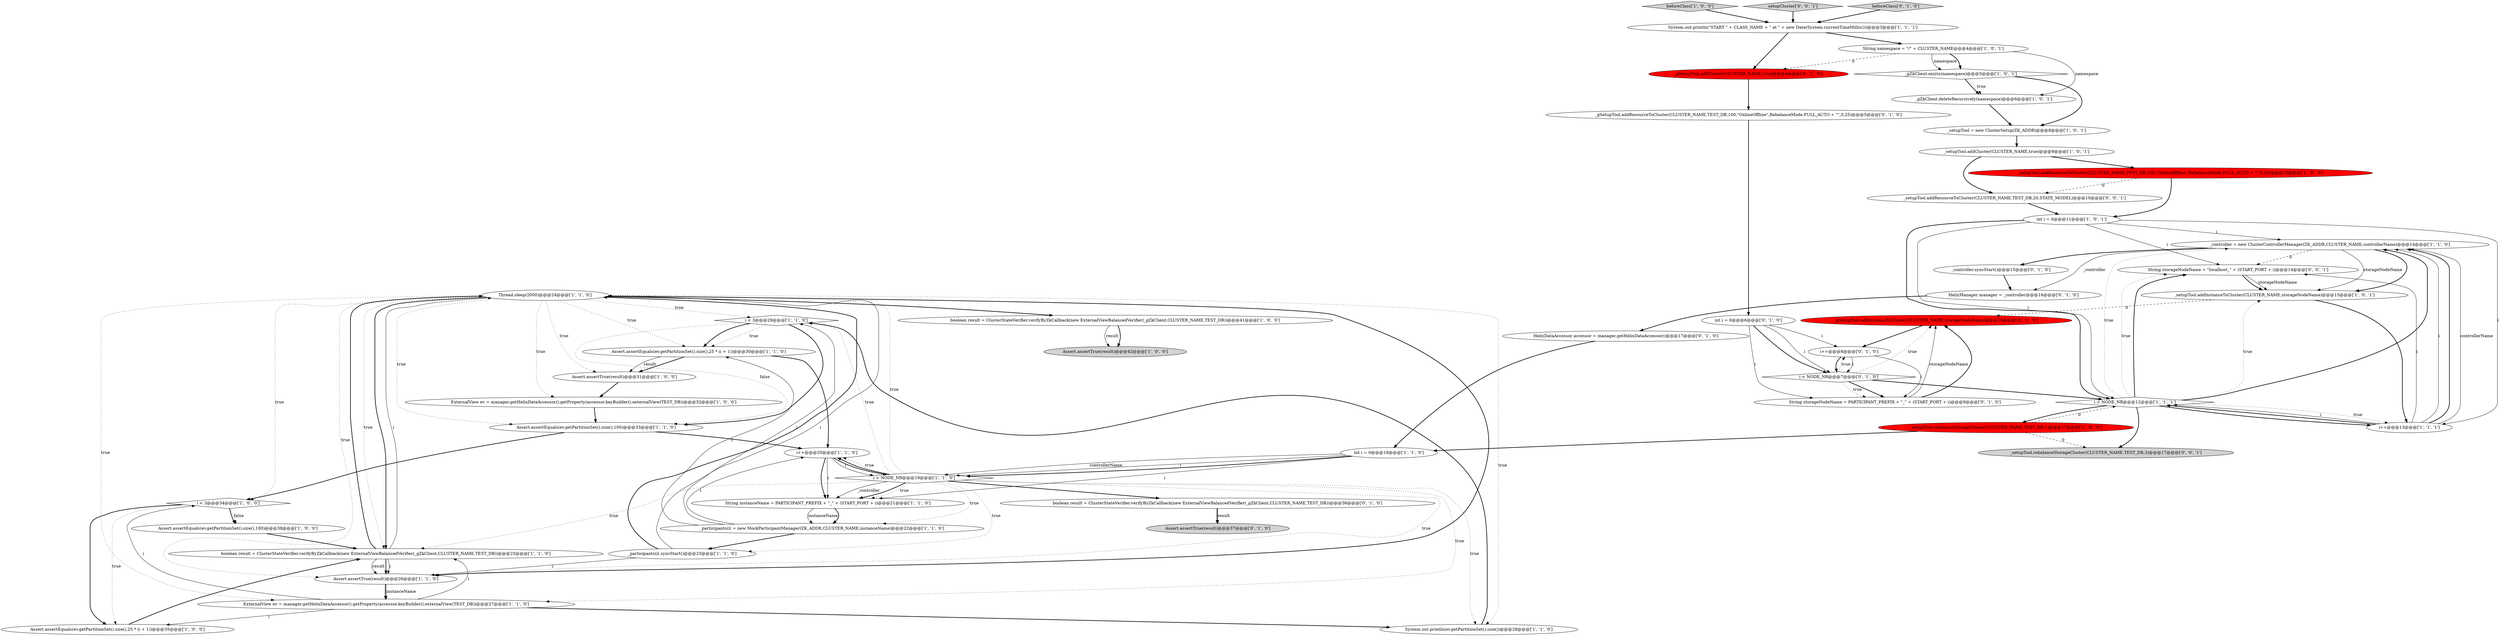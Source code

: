 digraph {
7 [style = filled, label = "Thread.sleep(2000)@@@24@@@['1', '1', '0']", fillcolor = white, shape = ellipse image = "AAA0AAABBB1BBB"];
9 [style = filled, label = "_gZkClient.deleteRecursively(namespace)@@@6@@@['1', '0', '1']", fillcolor = white, shape = ellipse image = "AAA0AAABBB1BBB"];
32 [style = filled, label = "int i = 0@@@18@@@['1', '1', '0']", fillcolor = white, shape = ellipse image = "AAA0AAABBB1BBB"];
30 [style = filled, label = "Assert.assertEquals(ev.getPartitionSet().size(),100)@@@38@@@['1', '0', '0']", fillcolor = white, shape = ellipse image = "AAA0AAABBB1BBB"];
13 [style = filled, label = "i < 3@@@29@@@['1', '1', '0']", fillcolor = white, shape = diamond image = "AAA0AAABBB1BBB"];
24 [style = filled, label = "Assert.assertTrue(result)@@@26@@@['1', '1', '0']", fillcolor = white, shape = ellipse image = "AAA0AAABBB1BBB"];
35 [style = filled, label = "Assert.assertTrue(result)@@@37@@@['0', '1', '0']", fillcolor = lightgray, shape = ellipse image = "AAA0AAABBB2BBB"];
14 [style = filled, label = "boolean result = ClusterStateVerifier.verifyByZkCallback(new ExternalViewBalancedVerifier(_gZkClient,CLUSTER_NAME,TEST_DB))@@@25@@@['1', '1', '0']", fillcolor = white, shape = ellipse image = "AAA0AAABBB1BBB"];
43 [style = filled, label = "_gSetupTool.addInstanceToCluster(CLUSTER_NAME,storageNodeName)@@@10@@@['0', '1', '0']", fillcolor = red, shape = ellipse image = "AAA1AAABBB2BBB"];
49 [style = filled, label = "String storageNodeName = \"localhost_\" + (START_PORT + i)@@@14@@@['0', '0', '1']", fillcolor = white, shape = ellipse image = "AAA0AAABBB3BBB"];
0 [style = filled, label = "Assert.assertEquals(ev.getPartitionSet().size(),25 * (i + 1))@@@30@@@['1', '1', '0']", fillcolor = white, shape = ellipse image = "AAA0AAABBB1BBB"];
47 [style = filled, label = "boolean result = ClusterStateVerifier.verifyByZkCallback(new ExternalViewBalancedVerifier(_gZkClient,CLUSTER_NAME,TEST_DB))@@@36@@@['0', '1', '0']", fillcolor = white, shape = ellipse image = "AAA0AAABBB2BBB"];
38 [style = filled, label = "_gSetupTool.addCluster(CLUSTER_NAME,true)@@@4@@@['0', '1', '0']", fillcolor = red, shape = ellipse image = "AAA1AAABBB2BBB"];
51 [style = filled, label = "_setupTool.rebalanceStorageCluster(CLUSTER_NAME,TEST_DB,3)@@@17@@@['0', '0', '1']", fillcolor = lightgray, shape = ellipse image = "AAA0AAABBB3BBB"];
33 [style = filled, label = "Assert.assertTrue(result)@@@42@@@['1', '0', '0']", fillcolor = lightgray, shape = ellipse image = "AAA0AAABBB1BBB"];
45 [style = filled, label = "HelixManager manager = _controller@@@16@@@['0', '1', '0']", fillcolor = white, shape = ellipse image = "AAA0AAABBB2BBB"];
28 [style = filled, label = "_participants(i( = new MockParticipantManager(ZK_ADDR,CLUSTER_NAME,instanceName)@@@22@@@['1', '1', '0']", fillcolor = white, shape = ellipse image = "AAA0AAABBB1BBB"];
6 [style = filled, label = "beforeClass['1', '0', '0']", fillcolor = lightgray, shape = diamond image = "AAA0AAABBB1BBB"];
15 [style = filled, label = "_setupTool.addInstanceToCluster(CLUSTER_NAME,storageNodeName)@@@15@@@['1', '0', '1']", fillcolor = white, shape = ellipse image = "AAA0AAABBB1BBB"];
39 [style = filled, label = "i++@@@8@@@['0', '1', '0']", fillcolor = white, shape = ellipse image = "AAA0AAABBB2BBB"];
21 [style = filled, label = "String namespace = \"/\" + CLUSTER_NAME@@@4@@@['1', '0', '1']", fillcolor = white, shape = ellipse image = "AAA0AAABBB1BBB"];
50 [style = filled, label = "_setupTool.addResourceToCluster(CLUSTER_NAME,TEST_DB,20,STATE_MODEL)@@@10@@@['0', '0', '1']", fillcolor = white, shape = ellipse image = "AAA0AAABBB3BBB"];
25 [style = filled, label = "Assert.assertTrue(result)@@@31@@@['1', '0', '0']", fillcolor = white, shape = ellipse image = "AAA0AAABBB1BBB"];
19 [style = filled, label = "_setupTool.addCluster(CLUSTER_NAME,true)@@@9@@@['1', '0', '1']", fillcolor = white, shape = ellipse image = "AAA0AAABBB1BBB"];
42 [style = filled, label = "_gSetupTool.addResourceToCluster(CLUSTER_NAME,TEST_DB,100,\"OnlineOffline\",RebalanceMode.FULL_AUTO + \"\",0,25)@@@5@@@['0', '1', '0']", fillcolor = white, shape = ellipse image = "AAA0AAABBB2BBB"];
8 [style = filled, label = "i < NODE_NR@@@19@@@['1', '1', '0']", fillcolor = white, shape = diamond image = "AAA0AAABBB1BBB"];
11 [style = filled, label = "i < 3@@@34@@@['1', '0', '0']", fillcolor = white, shape = diamond image = "AAA0AAABBB1BBB"];
34 [style = filled, label = "i++@@@20@@@['1', '1', '0']", fillcolor = white, shape = ellipse image = "AAA0AAABBB1BBB"];
44 [style = filled, label = "String storageNodeName = PARTICIPANT_PREFIX + \"_\" + (START_PORT + i)@@@9@@@['0', '1', '0']", fillcolor = white, shape = ellipse image = "AAA0AAABBB2BBB"];
31 [style = filled, label = "_controller = new ClusterControllerManager(ZK_ADDR,CLUSTER_NAME,controllerName)@@@14@@@['1', '1', '0']", fillcolor = white, shape = ellipse image = "AAA0AAABBB1BBB"];
26 [style = filled, label = "Assert.assertEquals(ev.getPartitionSet().size(),100)@@@33@@@['1', '1', '0']", fillcolor = white, shape = ellipse image = "AAA0AAABBB1BBB"];
3 [style = filled, label = "ExternalView ev = manager.getHelixDataAccessor().getProperty(accessor.keyBuilder().externalView(TEST_DB))@@@27@@@['1', '1', '0']", fillcolor = white, shape = ellipse image = "AAA0AAABBB1BBB"];
27 [style = filled, label = "System.out.println(\"START \" + CLASS_NAME + \" at \" + new Date(System.currentTimeMillis()))@@@3@@@['1', '1', '1']", fillcolor = white, shape = ellipse image = "AAA0AAABBB1BBB"];
4 [style = filled, label = "ExternalView ev = manager.getHelixDataAccessor().getProperty(accessor.keyBuilder().externalView(TEST_DB))@@@32@@@['1', '0', '0']", fillcolor = white, shape = ellipse image = "AAA0AAABBB1BBB"];
37 [style = filled, label = "HelixDataAccessor accessor = manager.getHelixDataAccessor()@@@17@@@['0', '1', '0']", fillcolor = white, shape = ellipse image = "AAA0AAABBB2BBB"];
48 [style = filled, label = "setupCluster['0', '0', '1']", fillcolor = lightgray, shape = diamond image = "AAA0AAABBB3BBB"];
17 [style = filled, label = "_gZkClient.exists(namespace)@@@5@@@['1', '0', '1']", fillcolor = white, shape = diamond image = "AAA0AAABBB1BBB"];
5 [style = filled, label = "i < NODE_NR@@@12@@@['1', '1', '1']", fillcolor = white, shape = diamond image = "AAA0AAABBB1BBB"];
20 [style = filled, label = "String instanceName = PARTICIPANT_PREFIX + \"_\" + (START_PORT + i)@@@21@@@['1', '1', '0']", fillcolor = white, shape = ellipse image = "AAA0AAABBB1BBB"];
10 [style = filled, label = "System.out.println(ev.getPartitionSet().size())@@@28@@@['1', '1', '0']", fillcolor = white, shape = ellipse image = "AAA0AAABBB1BBB"];
12 [style = filled, label = "int i = 0@@@11@@@['1', '0', '1']", fillcolor = white, shape = ellipse image = "AAA0AAABBB1BBB"];
16 [style = filled, label = "boolean result = ClusterStateVerifier.verifyByZkCallback(new ExternalViewBalancedVerifier(_gZkClient,CLUSTER_NAME,TEST_DB))@@@41@@@['1', '0', '0']", fillcolor = white, shape = ellipse image = "AAA0AAABBB1BBB"];
1 [style = filled, label = "_participants(i(.syncStart()@@@23@@@['1', '1', '0']", fillcolor = white, shape = ellipse image = "AAA0AAABBB1BBB"];
23 [style = filled, label = "_setupTool.rebalanceStorageCluster(CLUSTER_NAME,TEST_DB,1)@@@17@@@['1', '0', '0']", fillcolor = red, shape = ellipse image = "AAA1AAABBB1BBB"];
46 [style = filled, label = "i < NODE_NR@@@7@@@['0', '1', '0']", fillcolor = white, shape = diamond image = "AAA0AAABBB2BBB"];
2 [style = filled, label = "_setupTool = new ClusterSetup(ZK_ADDR)@@@8@@@['1', '0', '1']", fillcolor = white, shape = ellipse image = "AAA0AAABBB1BBB"];
29 [style = filled, label = "i++@@@13@@@['1', '1', '1']", fillcolor = white, shape = ellipse image = "AAA0AAABBB1BBB"];
22 [style = filled, label = "Assert.assertEquals(ev.getPartitionSet().size(),25 * (i + 1))@@@35@@@['1', '0', '0']", fillcolor = white, shape = ellipse image = "AAA0AAABBB1BBB"];
41 [style = filled, label = "_controller.syncStart()@@@15@@@['0', '1', '0']", fillcolor = white, shape = ellipse image = "AAA0AAABBB2BBB"];
36 [style = filled, label = "beforeClass['0', '1', '0']", fillcolor = lightgray, shape = diamond image = "AAA0AAABBB2BBB"];
40 [style = filled, label = "int i = 0@@@6@@@['0', '1', '0']", fillcolor = white, shape = ellipse image = "AAA0AAABBB2BBB"];
18 [style = filled, label = "_setupTool.addResourceToCluster(CLUSTER_NAME,TEST_DB,100,\"OnlineOffline\",RebalanceMode.FULL_AUTO + \"\",0,25)@@@10@@@['1', '0', '0']", fillcolor = red, shape = ellipse image = "AAA1AAABBB1BBB"];
39->44 [style = solid, label="i"];
14->24 [style = bold, label=""];
12->29 [style = solid, label="i"];
8->28 [style = dotted, label="true"];
27->38 [style = bold, label=""];
29->5 [style = bold, label=""];
3->22 [style = solid, label="i"];
1->24 [style = solid, label="i"];
12->5 [style = bold, label=""];
34->20 [style = bold, label=""];
14->7 [style = solid, label="i"];
20->28 [style = solid, label="instanceName"];
46->5 [style = bold, label=""];
23->5 [style = dashed, label="0"];
23->51 [style = dashed, label="0"];
17->9 [style = bold, label=""];
26->34 [style = bold, label=""];
29->31 [style = solid, label="i"];
29->5 [style = solid, label="i"];
38->42 [style = bold, label=""];
48->27 [style = bold, label=""];
26->11 [style = bold, label=""];
14->7 [style = bold, label=""];
7->14 [style = bold, label=""];
5->49 [style = bold, label=""];
8->20 [style = bold, label=""];
0->25 [style = bold, label=""];
39->46 [style = solid, label="i"];
7->16 [style = bold, label=""];
50->12 [style = bold, label=""];
8->47 [style = bold, label=""];
37->32 [style = bold, label=""];
30->14 [style = bold, label=""];
41->45 [style = bold, label=""];
40->44 [style = solid, label="i"];
8->20 [style = dotted, label="true"];
3->14 [style = solid, label="i"];
5->29 [style = dotted, label="true"];
13->26 [style = dotted, label="false"];
31->15 [style = solid, label="storageNodeName"];
44->43 [style = solid, label="storageNodeName"];
12->31 [style = solid, label="i"];
12->49 [style = solid, label="i"];
28->0 [style = solid, label="i"];
5->29 [style = bold, label=""];
8->34 [style = bold, label=""];
19->18 [style = bold, label=""];
29->49 [style = solid, label="i"];
7->10 [style = dotted, label="true"];
40->39 [style = solid, label="i"];
5->23 [style = bold, label=""];
9->2 [style = bold, label=""];
7->13 [style = dotted, label="true"];
49->15 [style = solid, label="storageNodeName"];
5->49 [style = dotted, label="true"];
18->12 [style = bold, label=""];
21->9 [style = solid, label="namespace"];
8->7 [style = dotted, label="true"];
34->8 [style = bold, label=""];
42->40 [style = bold, label=""];
8->34 [style = dotted, label="true"];
32->8 [style = solid, label="i"];
3->10 [style = bold, label=""];
0->34 [style = bold, label=""];
7->24 [style = bold, label=""];
17->2 [style = bold, label=""];
14->24 [style = solid, label="i"];
16->33 [style = bold, label=""];
13->0 [style = dotted, label="true"];
8->14 [style = dotted, label="true"];
31->41 [style = bold, label=""];
22->14 [style = bold, label=""];
24->3 [style = bold, label=""];
11->30 [style = bold, label=""];
15->29 [style = bold, label=""];
31->49 [style = dashed, label="0"];
13->0 [style = bold, label=""];
46->44 [style = bold, label=""];
16->33 [style = solid, label="result"];
39->46 [style = bold, label=""];
40->46 [style = solid, label="i"];
5->31 [style = dotted, label="true"];
34->8 [style = solid, label="i"];
7->26 [style = dotted, label="true"];
23->32 [style = bold, label=""];
15->43 [style = dashed, label="0"];
21->38 [style = dashed, label="0"];
19->50 [style = bold, label=""];
7->0 [style = dotted, label="true"];
14->24 [style = solid, label="result"];
1->7 [style = bold, label=""];
5->15 [style = dotted, label="true"];
8->3 [style = dotted, label="true"];
8->24 [style = dotted, label="true"];
6->27 [style = bold, label=""];
32->8 [style = bold, label=""];
32->20 [style = solid, label="i"];
24->3 [style = solid, label="instanceName"];
7->11 [style = dotted, label="true"];
10->13 [style = bold, label=""];
28->13 [style = solid, label="i"];
13->26 [style = bold, label=""];
31->45 [style = solid, label="_controller"];
11->22 [style = bold, label=""];
49->15 [style = bold, label=""];
8->13 [style = dotted, label="true"];
27->21 [style = bold, label=""];
43->39 [style = bold, label=""];
11->30 [style = dotted, label="false"];
32->8 [style = solid, label="controllerName"];
2->19 [style = bold, label=""];
5->51 [style = bold, label=""];
47->35 [style = solid, label="result"];
29->31 [style = bold, label=""];
20->28 [style = bold, label=""];
21->17 [style = solid, label="namespace"];
4->26 [style = bold, label=""];
25->4 [style = bold, label=""];
46->44 [style = dotted, label="true"];
28->1 [style = bold, label=""];
0->25 [style = solid, label="result"];
34->20 [style = solid, label="i"];
8->10 [style = dotted, label="true"];
8->20 [style = solid, label="_controller"];
47->35 [style = bold, label=""];
31->15 [style = bold, label=""];
7->24 [style = dotted, label="true"];
11->22 [style = dotted, label="true"];
44->43 [style = bold, label=""];
40->46 [style = bold, label=""];
28->34 [style = solid, label="i"];
8->1 [style = dotted, label="true"];
18->50 [style = dashed, label="0"];
12->5 [style = solid, label="i"];
36->27 [style = bold, label=""];
5->31 [style = bold, label=""];
7->3 [style = dotted, label="true"];
17->9 [style = dotted, label="true"];
7->4 [style = dotted, label="true"];
7->25 [style = dotted, label="true"];
46->39 [style = dotted, label="true"];
3->11 [style = solid, label="i"];
45->37 [style = bold, label=""];
29->31 [style = solid, label="controllerName"];
21->17 [style = bold, label=""];
1->7 [style = solid, label="i"];
46->43 [style = dotted, label="true"];
7->14 [style = dotted, label="true"];
}
